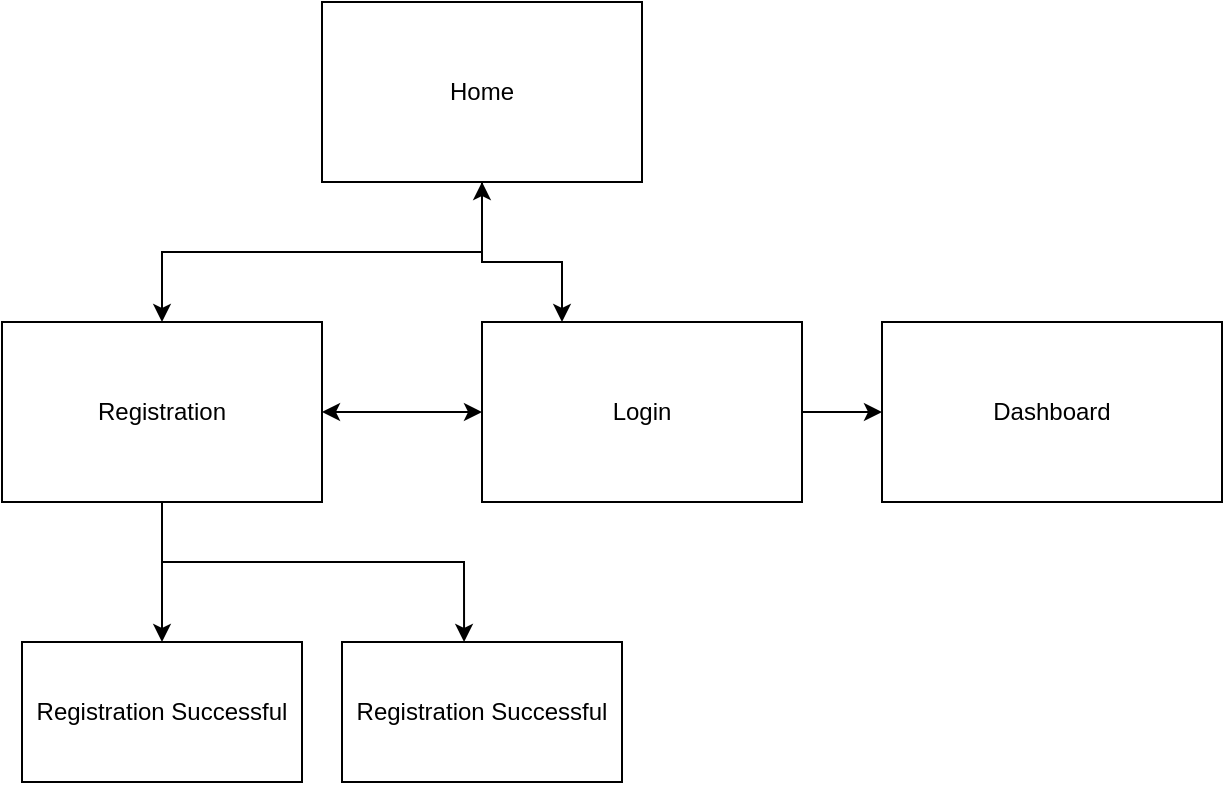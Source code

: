 <mxfile version="22.1.5" type="device">
  <diagram id="C5RBs43oDa-KdzZeNtuy" name="Page-1">
    <mxGraphModel dx="1434" dy="892" grid="1" gridSize="10" guides="1" tooltips="1" connect="1" arrows="1" fold="1" page="1" pageScale="1" pageWidth="827" pageHeight="1169" math="0" shadow="0">
      <root>
        <mxCell id="WIyWlLk6GJQsqaUBKTNV-0" />
        <mxCell id="WIyWlLk6GJQsqaUBKTNV-1" parent="WIyWlLk6GJQsqaUBKTNV-0" />
        <mxCell id="UaWVsgcgr2ZTSUxqNNhl-1" style="edgeStyle=orthogonalEdgeStyle;rounded=0;orthogonalLoop=1;jettySize=auto;html=1;exitX=0.75;exitY=1;exitDx=0;exitDy=0;entryX=0.25;entryY=0;entryDx=0;entryDy=0;" parent="WIyWlLk6GJQsqaUBKTNV-1" source="d-Dt7KaOgUAtG0jb1Png-0" target="d-Dt7KaOgUAtG0jb1Png-1" edge="1">
          <mxGeometry relative="1" as="geometry">
            <Array as="points">
              <mxPoint x="280" y="130" />
              <mxPoint x="280" y="170" />
              <mxPoint x="320" y="170" />
            </Array>
          </mxGeometry>
        </mxCell>
        <mxCell id="d-Dt7KaOgUAtG0jb1Png-0" value="Home" style="rounded=0;whiteSpace=wrap;html=1;" parent="WIyWlLk6GJQsqaUBKTNV-1" vertex="1">
          <mxGeometry x="200" y="40" width="160" height="90" as="geometry" />
        </mxCell>
        <mxCell id="d-Dt7KaOgUAtG0jb1Png-6" value="" style="edgeStyle=orthogonalEdgeStyle;rounded=0;orthogonalLoop=1;jettySize=auto;html=1;startArrow=classic;startFill=1;" parent="WIyWlLk6GJQsqaUBKTNV-1" source="d-Dt7KaOgUAtG0jb1Png-1" target="d-Dt7KaOgUAtG0jb1Png-2" edge="1">
          <mxGeometry relative="1" as="geometry" />
        </mxCell>
        <mxCell id="UaWVsgcgr2ZTSUxqNNhl-2" style="edgeStyle=orthogonalEdgeStyle;rounded=0;orthogonalLoop=1;jettySize=auto;html=1;exitX=1;exitY=0.5;exitDx=0;exitDy=0;" parent="WIyWlLk6GJQsqaUBKTNV-1" source="d-Dt7KaOgUAtG0jb1Png-1" edge="1">
          <mxGeometry relative="1" as="geometry">
            <mxPoint x="480" y="245" as="targetPoint" />
          </mxGeometry>
        </mxCell>
        <mxCell id="d-Dt7KaOgUAtG0jb1Png-1" value="Login" style="rounded=0;whiteSpace=wrap;html=1;" parent="WIyWlLk6GJQsqaUBKTNV-1" vertex="1">
          <mxGeometry x="280" y="200" width="160" height="90" as="geometry" />
        </mxCell>
        <mxCell id="O5TXG2-tfOyk_aVU_c-P-1" style="edgeStyle=orthogonalEdgeStyle;rounded=0;orthogonalLoop=1;jettySize=auto;html=1;entryX=0.5;entryY=1;entryDx=0;entryDy=0;startArrow=classic;startFill=1;" edge="1" parent="WIyWlLk6GJQsqaUBKTNV-1" source="d-Dt7KaOgUAtG0jb1Png-2" target="d-Dt7KaOgUAtG0jb1Png-0">
          <mxGeometry relative="1" as="geometry" />
        </mxCell>
        <mxCell id="O5TXG2-tfOyk_aVU_c-P-4" style="edgeStyle=orthogonalEdgeStyle;rounded=0;orthogonalLoop=1;jettySize=auto;html=1;" edge="1" parent="WIyWlLk6GJQsqaUBKTNV-1" source="d-Dt7KaOgUAtG0jb1Png-2" target="O5TXG2-tfOyk_aVU_c-P-2">
          <mxGeometry relative="1" as="geometry" />
        </mxCell>
        <mxCell id="d-Dt7KaOgUAtG0jb1Png-2" value="Registration" style="rounded=0;whiteSpace=wrap;html=1;" parent="WIyWlLk6GJQsqaUBKTNV-1" vertex="1">
          <mxGeometry x="40" y="200" width="160" height="90" as="geometry" />
        </mxCell>
        <mxCell id="O5TXG2-tfOyk_aVU_c-P-0" value="Dashboard" style="rounded=0;whiteSpace=wrap;html=1;" vertex="1" parent="WIyWlLk6GJQsqaUBKTNV-1">
          <mxGeometry x="480" y="200" width="170" height="90" as="geometry" />
        </mxCell>
        <mxCell id="O5TXG2-tfOyk_aVU_c-P-2" value="Registration Successful" style="rounded=0;whiteSpace=wrap;html=1;" vertex="1" parent="WIyWlLk6GJQsqaUBKTNV-1">
          <mxGeometry x="50" y="360" width="140" height="70" as="geometry" />
        </mxCell>
        <mxCell id="O5TXG2-tfOyk_aVU_c-P-3" value="Registration Successful" style="rounded=0;whiteSpace=wrap;html=1;" vertex="1" parent="WIyWlLk6GJQsqaUBKTNV-1">
          <mxGeometry x="210" y="360" width="140" height="70" as="geometry" />
        </mxCell>
        <mxCell id="O5TXG2-tfOyk_aVU_c-P-5" style="edgeStyle=orthogonalEdgeStyle;rounded=0;orthogonalLoop=1;jettySize=auto;html=1;entryX=0.436;entryY=0;entryDx=0;entryDy=0;entryPerimeter=0;" edge="1" parent="WIyWlLk6GJQsqaUBKTNV-1" source="d-Dt7KaOgUAtG0jb1Png-2" target="O5TXG2-tfOyk_aVU_c-P-3">
          <mxGeometry relative="1" as="geometry">
            <Array as="points">
              <mxPoint x="120" y="320" />
              <mxPoint x="271" y="320" />
            </Array>
          </mxGeometry>
        </mxCell>
      </root>
    </mxGraphModel>
  </diagram>
</mxfile>
